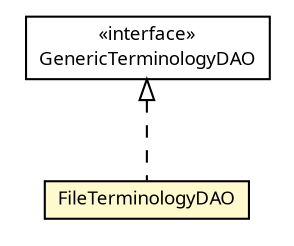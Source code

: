 #!/usr/local/bin/dot
#
# Class diagram 
# Generated by UMLGraph version R5_6 (http://www.umlgraph.org/)
#

digraph G {
	edge [fontname="Trebuchet MS",fontsize=10,labelfontname="Trebuchet MS",labelfontsize=10];
	node [fontname="Trebuchet MS",fontsize=10,shape=plaintext];
	nodesep=0.25;
	ranksep=0.5;
	// se.cambio.cds.model.terminology.dao.GenericTerminologyDAO
	c192349 [label=<<table title="se.cambio.cds.model.terminology.dao.GenericTerminologyDAO" border="0" cellborder="1" cellspacing="0" cellpadding="2" port="p" href="./GenericTerminologyDAO.html">
		<tr><td><table border="0" cellspacing="0" cellpadding="1">
<tr><td align="center" balign="center"> &#171;interface&#187; </td></tr>
<tr><td align="center" balign="center"><font face="Trebuchet MS"> GenericTerminologyDAO </font></td></tr>
		</table></td></tr>
		</table>>, URL="./GenericTerminologyDAO.html", fontname="Trebuchet MS", fontcolor="black", fontsize=9.0];
	// se.cambio.cds.model.terminology.dao.FileTerminologyDAO
	c192350 [label=<<table title="se.cambio.cds.model.terminology.dao.FileTerminologyDAO" border="0" cellborder="1" cellspacing="0" cellpadding="2" port="p" bgcolor="lemonChiffon" href="./FileTerminologyDAO.html">
		<tr><td><table border="0" cellspacing="0" cellpadding="1">
<tr><td align="center" balign="center"><font face="Trebuchet MS"> FileTerminologyDAO </font></td></tr>
		</table></td></tr>
		</table>>, URL="./FileTerminologyDAO.html", fontname="Trebuchet MS", fontcolor="black", fontsize=9.0];
	//se.cambio.cds.model.terminology.dao.FileTerminologyDAO implements se.cambio.cds.model.terminology.dao.GenericTerminologyDAO
	c192349:p -> c192350:p [dir=back,arrowtail=empty,style=dashed];
}

